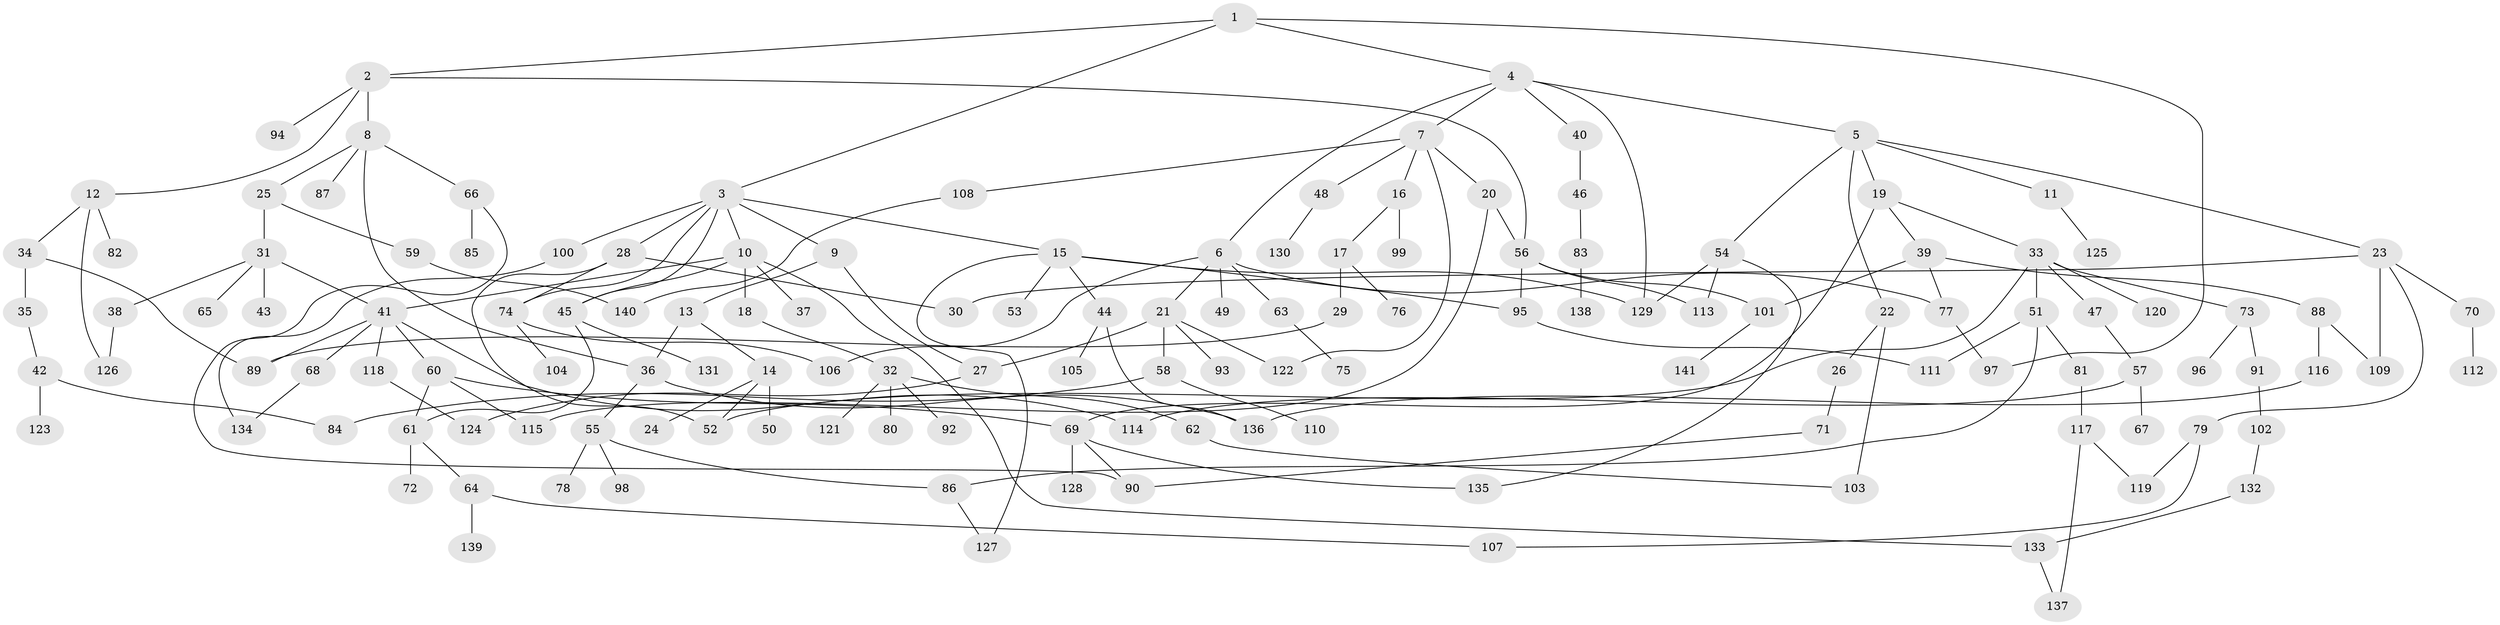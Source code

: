 // Generated by graph-tools (version 1.1) at 2025/10/02/27/25 16:10:55]
// undirected, 141 vertices, 183 edges
graph export_dot {
graph [start="1"]
  node [color=gray90,style=filled];
  1;
  2;
  3;
  4;
  5;
  6;
  7;
  8;
  9;
  10;
  11;
  12;
  13;
  14;
  15;
  16;
  17;
  18;
  19;
  20;
  21;
  22;
  23;
  24;
  25;
  26;
  27;
  28;
  29;
  30;
  31;
  32;
  33;
  34;
  35;
  36;
  37;
  38;
  39;
  40;
  41;
  42;
  43;
  44;
  45;
  46;
  47;
  48;
  49;
  50;
  51;
  52;
  53;
  54;
  55;
  56;
  57;
  58;
  59;
  60;
  61;
  62;
  63;
  64;
  65;
  66;
  67;
  68;
  69;
  70;
  71;
  72;
  73;
  74;
  75;
  76;
  77;
  78;
  79;
  80;
  81;
  82;
  83;
  84;
  85;
  86;
  87;
  88;
  89;
  90;
  91;
  92;
  93;
  94;
  95;
  96;
  97;
  98;
  99;
  100;
  101;
  102;
  103;
  104;
  105;
  106;
  107;
  108;
  109;
  110;
  111;
  112;
  113;
  114;
  115;
  116;
  117;
  118;
  119;
  120;
  121;
  122;
  123;
  124;
  125;
  126;
  127;
  128;
  129;
  130;
  131;
  132;
  133;
  134;
  135;
  136;
  137;
  138;
  139;
  140;
  141;
  1 -- 2;
  1 -- 3;
  1 -- 4;
  1 -- 97;
  2 -- 8;
  2 -- 12;
  2 -- 56;
  2 -- 94;
  3 -- 9;
  3 -- 10;
  3 -- 15;
  3 -- 28;
  3 -- 74;
  3 -- 100;
  3 -- 45;
  4 -- 5;
  4 -- 6;
  4 -- 7;
  4 -- 40;
  4 -- 129;
  5 -- 11;
  5 -- 19;
  5 -- 22;
  5 -- 23;
  5 -- 54;
  6 -- 21;
  6 -- 49;
  6 -- 63;
  6 -- 77;
  6 -- 106;
  7 -- 16;
  7 -- 20;
  7 -- 48;
  7 -- 108;
  7 -- 122;
  8 -- 25;
  8 -- 36;
  8 -- 66;
  8 -- 87;
  9 -- 13;
  9 -- 27;
  10 -- 18;
  10 -- 37;
  10 -- 41;
  10 -- 45;
  10 -- 133;
  11 -- 125;
  12 -- 34;
  12 -- 82;
  12 -- 126;
  13 -- 14;
  13 -- 36;
  14 -- 24;
  14 -- 50;
  14 -- 52;
  15 -- 44;
  15 -- 53;
  15 -- 95;
  15 -- 127;
  15 -- 129;
  16 -- 17;
  16 -- 99;
  17 -- 29;
  17 -- 76;
  18 -- 32;
  19 -- 33;
  19 -- 39;
  19 -- 69;
  20 -- 115;
  20 -- 56;
  21 -- 27;
  21 -- 58;
  21 -- 93;
  21 -- 122;
  22 -- 26;
  22 -- 103;
  23 -- 30;
  23 -- 70;
  23 -- 79;
  23 -- 109;
  25 -- 31;
  25 -- 59;
  26 -- 71;
  27 -- 124;
  28 -- 52;
  28 -- 30;
  28 -- 74;
  29 -- 89;
  31 -- 38;
  31 -- 43;
  31 -- 65;
  31 -- 41;
  32 -- 62;
  32 -- 80;
  32 -- 92;
  32 -- 121;
  33 -- 47;
  33 -- 51;
  33 -- 73;
  33 -- 120;
  33 -- 52;
  34 -- 35;
  34 -- 89;
  35 -- 42;
  36 -- 55;
  36 -- 136;
  38 -- 126;
  39 -- 88;
  39 -- 101;
  39 -- 77;
  40 -- 46;
  41 -- 60;
  41 -- 68;
  41 -- 118;
  41 -- 114;
  41 -- 89;
  42 -- 84;
  42 -- 123;
  44 -- 105;
  44 -- 136;
  45 -- 61;
  45 -- 131;
  46 -- 83;
  47 -- 57;
  48 -- 130;
  51 -- 81;
  51 -- 111;
  51 -- 86;
  54 -- 129;
  54 -- 135;
  54 -- 113;
  55 -- 78;
  55 -- 86;
  55 -- 98;
  56 -- 113;
  56 -- 101;
  56 -- 95;
  57 -- 67;
  57 -- 114;
  58 -- 110;
  58 -- 84;
  59 -- 140;
  60 -- 61;
  60 -- 69;
  60 -- 115;
  61 -- 64;
  61 -- 72;
  62 -- 103;
  63 -- 75;
  64 -- 107;
  64 -- 139;
  66 -- 85;
  66 -- 90;
  68 -- 134;
  69 -- 128;
  69 -- 135;
  69 -- 90;
  70 -- 112;
  71 -- 90;
  73 -- 91;
  73 -- 96;
  74 -- 104;
  74 -- 106;
  77 -- 97;
  79 -- 119;
  79 -- 107;
  81 -- 117;
  83 -- 138;
  86 -- 127;
  88 -- 116;
  88 -- 109;
  91 -- 102;
  95 -- 111;
  100 -- 134;
  101 -- 141;
  102 -- 132;
  108 -- 140;
  116 -- 136;
  117 -- 137;
  117 -- 119;
  118 -- 124;
  132 -- 133;
  133 -- 137;
}
